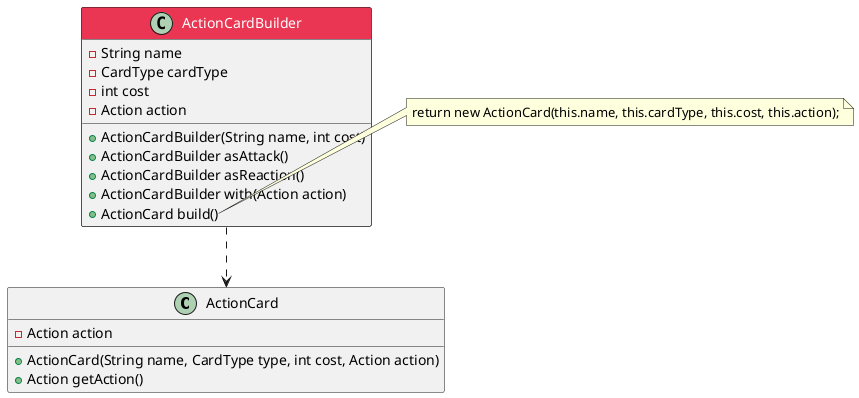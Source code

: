 @startuml

skinparam classFontColor automatic
skinparam classHeaderBackgroundColor<<Important>> #EA3652
hide stereotype

class ActionCard {

    - Action action

    + ActionCard(String name, CardType type, int cost, Action action)
    + Action getAction()

}

class ActionCardBuilder <<Important>> {
    - String name
    - CardType cardType
    - int cost
    - Action action

    + ActionCardBuilder(String name, int cost)
    + ActionCardBuilder asAttack()
    + ActionCardBuilder asReaction()
    + ActionCardBuilder with(Action action)
    + ActionCard build()
}

note right of ActionCardBuilder::build
    return new ActionCard(this.name, this.cardType, this.cost, this.action);
end note

ActionCardBuilder ..> ActionCard

@enduml